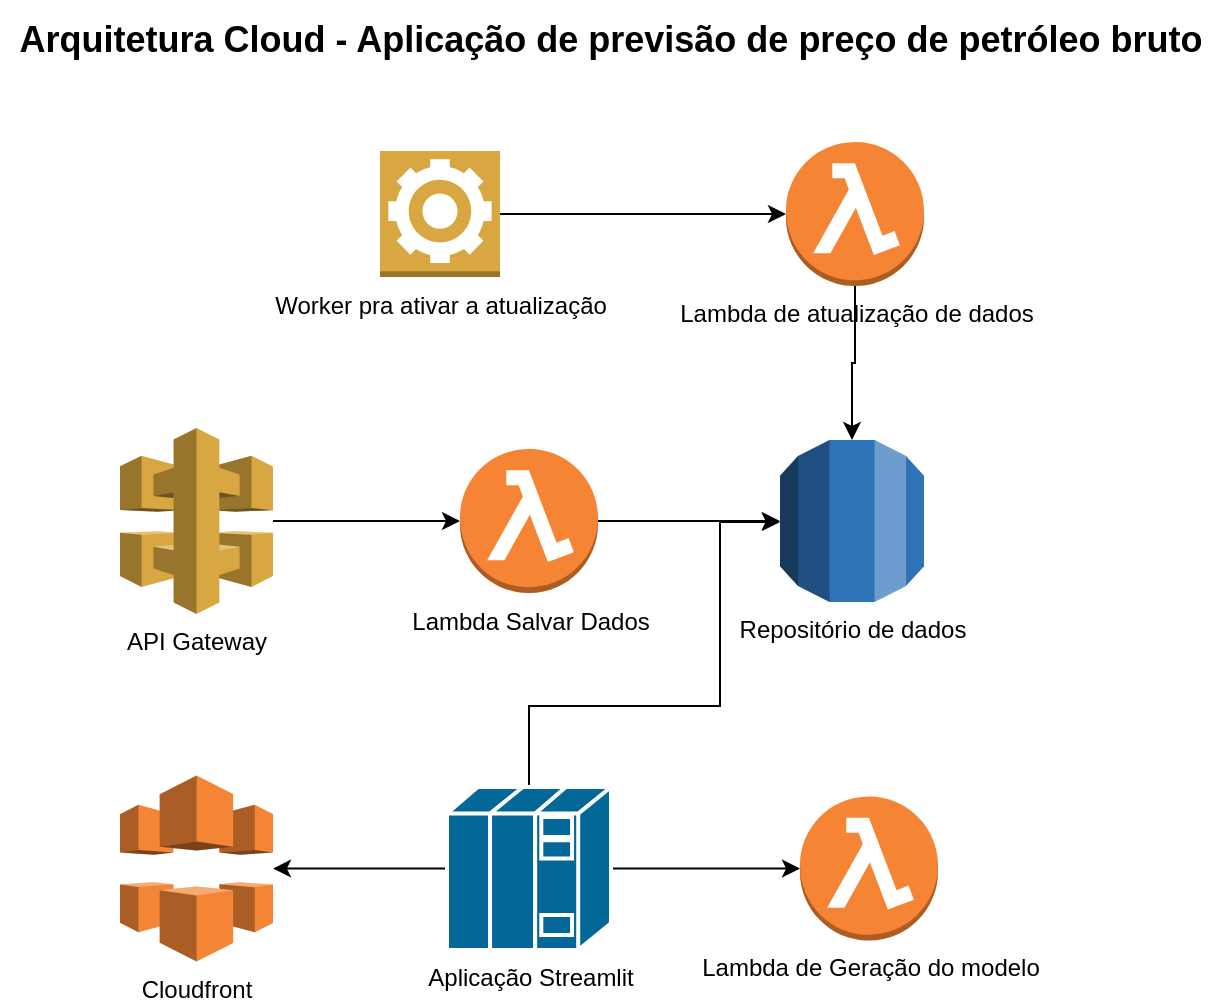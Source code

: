 <mxfile version="24.0.7" type="device">
  <diagram name="Página-1" id="IxqRUHu1oHd2gP29kNT8">
    <mxGraphModel dx="1709" dy="893" grid="1" gridSize="10" guides="1" tooltips="1" connect="1" arrows="1" fold="1" page="1" pageScale="1" pageWidth="827" pageHeight="1169" math="0" shadow="0">
      <root>
        <mxCell id="0" />
        <mxCell id="1" parent="0" />
        <mxCell id="KWd-h41TIWybSfYZVvf4-3" value="" style="edgeStyle=orthogonalEdgeStyle;rounded=0;orthogonalLoop=1;jettySize=auto;html=1;" edge="1" parent="1" source="KWd-h41TIWybSfYZVvf4-1" target="KWd-h41TIWybSfYZVvf4-2">
          <mxGeometry relative="1" as="geometry" />
        </mxCell>
        <mxCell id="KWd-h41TIWybSfYZVvf4-1" value="API Gateway" style="outlineConnect=0;dashed=0;verticalLabelPosition=bottom;verticalAlign=top;align=center;html=1;shape=mxgraph.aws3.api_gateway;fillColor=#D9A741;gradientColor=none;" vertex="1" parent="1">
          <mxGeometry x="130" y="254" width="76.5" height="93" as="geometry" />
        </mxCell>
        <mxCell id="KWd-h41TIWybSfYZVvf4-5" value="" style="edgeStyle=orthogonalEdgeStyle;rounded=0;orthogonalLoop=1;jettySize=auto;html=1;" edge="1" parent="1" source="KWd-h41TIWybSfYZVvf4-2" target="KWd-h41TIWybSfYZVvf4-4">
          <mxGeometry relative="1" as="geometry" />
        </mxCell>
        <mxCell id="KWd-h41TIWybSfYZVvf4-2" value="Lambda Salvar Dados" style="outlineConnect=0;dashed=0;verticalLabelPosition=bottom;verticalAlign=top;align=center;html=1;shape=mxgraph.aws3.lambda_function;fillColor=#F58534;gradientColor=none;" vertex="1" parent="1">
          <mxGeometry x="300" y="264.5" width="69" height="72" as="geometry" />
        </mxCell>
        <mxCell id="KWd-h41TIWybSfYZVvf4-4" value="Repositório de dados" style="outlineConnect=0;dashed=0;verticalLabelPosition=bottom;verticalAlign=top;align=center;html=1;shape=mxgraph.aws3.rds;fillColor=#2E73B8;gradientColor=none;" vertex="1" parent="1">
          <mxGeometry x="460" y="260" width="72" height="81" as="geometry" />
        </mxCell>
        <mxCell id="KWd-h41TIWybSfYZVvf4-12" value="" style="edgeStyle=orthogonalEdgeStyle;rounded=0;orthogonalLoop=1;jettySize=auto;html=1;" edge="1" parent="1" source="KWd-h41TIWybSfYZVvf4-7" target="KWd-h41TIWybSfYZVvf4-4">
          <mxGeometry relative="1" as="geometry" />
        </mxCell>
        <mxCell id="KWd-h41TIWybSfYZVvf4-7" value="Lambda de atualização de dados" style="outlineConnect=0;dashed=0;verticalLabelPosition=bottom;verticalAlign=top;align=center;html=1;shape=mxgraph.aws3.lambda_function;fillColor=#F58534;gradientColor=none;" vertex="1" parent="1">
          <mxGeometry x="463" y="111" width="69" height="72" as="geometry" />
        </mxCell>
        <mxCell id="KWd-h41TIWybSfYZVvf4-9" value="Lambda de Geração do modelo" style="outlineConnect=0;dashed=0;verticalLabelPosition=bottom;verticalAlign=top;align=center;html=1;shape=mxgraph.aws3.lambda_function;fillColor=#F58534;gradientColor=none;" vertex="1" parent="1">
          <mxGeometry x="470" y="438.25" width="69" height="72" as="geometry" />
        </mxCell>
        <mxCell id="KWd-h41TIWybSfYZVvf4-15" value="" style="edgeStyle=orthogonalEdgeStyle;rounded=0;orthogonalLoop=1;jettySize=auto;html=1;" edge="1" parent="1" source="KWd-h41TIWybSfYZVvf4-14" target="KWd-h41TIWybSfYZVvf4-7">
          <mxGeometry relative="1" as="geometry" />
        </mxCell>
        <mxCell id="KWd-h41TIWybSfYZVvf4-14" value="Worker pra ativar a atualização" style="outlineConnect=0;dashed=0;verticalLabelPosition=bottom;verticalAlign=top;align=center;html=1;shape=mxgraph.aws3.worker;fillColor=#D9A741;gradientColor=none;" vertex="1" parent="1">
          <mxGeometry x="260" y="115.5" width="60" height="63" as="geometry" />
        </mxCell>
        <mxCell id="KWd-h41TIWybSfYZVvf4-17" value="" style="edgeStyle=orthogonalEdgeStyle;rounded=0;orthogonalLoop=1;jettySize=auto;html=1;" edge="1" parent="1" source="KWd-h41TIWybSfYZVvf4-16" target="KWd-h41TIWybSfYZVvf4-9">
          <mxGeometry relative="1" as="geometry" />
        </mxCell>
        <mxCell id="KWd-h41TIWybSfYZVvf4-18" style="edgeStyle=orthogonalEdgeStyle;rounded=0;orthogonalLoop=1;jettySize=auto;html=1;" edge="1" parent="1" source="KWd-h41TIWybSfYZVvf4-16" target="KWd-h41TIWybSfYZVvf4-4">
          <mxGeometry relative="1" as="geometry">
            <Array as="points">
              <mxPoint x="335" y="393" />
              <mxPoint x="430" y="393" />
              <mxPoint x="430" y="301" />
            </Array>
          </mxGeometry>
        </mxCell>
        <mxCell id="KWd-h41TIWybSfYZVvf4-20" value="" style="edgeStyle=orthogonalEdgeStyle;rounded=0;orthogonalLoop=1;jettySize=auto;html=1;" edge="1" parent="1" source="KWd-h41TIWybSfYZVvf4-16" target="KWd-h41TIWybSfYZVvf4-19">
          <mxGeometry relative="1" as="geometry" />
        </mxCell>
        <mxCell id="KWd-h41TIWybSfYZVvf4-16" value="Aplicação Streamlit" style="shape=mxgraph.cisco.misc.front_end_processor;html=1;pointerEvents=1;dashed=0;fillColor=#036897;strokeColor=#ffffff;strokeWidth=2;verticalLabelPosition=bottom;verticalAlign=top;align=center;outlineConnect=0;" vertex="1" parent="1">
          <mxGeometry x="293.5" y="433.5" width="82" height="81.5" as="geometry" />
        </mxCell>
        <mxCell id="KWd-h41TIWybSfYZVvf4-19" value="Cloudfront" style="outlineConnect=0;dashed=0;verticalLabelPosition=bottom;verticalAlign=top;align=center;html=1;shape=mxgraph.aws3.cloudfront;fillColor=#F58536;gradientColor=none;" vertex="1" parent="1">
          <mxGeometry x="130" y="427.75" width="76.5" height="93" as="geometry" />
        </mxCell>
        <mxCell id="KWd-h41TIWybSfYZVvf4-21" value="&lt;font style=&quot;font-size: 18px;&quot;&gt;&lt;b&gt;Arquitetura Cloud - Aplicação de previsão de preço de petróleo bruto&lt;/b&gt;&lt;/font&gt;" style="text;html=1;align=center;verticalAlign=middle;resizable=0;points=[];autosize=1;strokeColor=none;fillColor=none;" vertex="1" parent="1">
          <mxGeometry x="70" y="40" width="610" height="40" as="geometry" />
        </mxCell>
      </root>
    </mxGraphModel>
  </diagram>
</mxfile>
